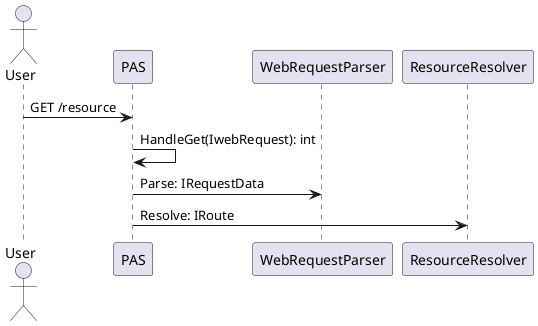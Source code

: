 @startuml

actor User 

User -> PAS: GET /resource
PAS -> PAS : HandleGet(IwebRequest): int
PAS -> WebRequestParser: Parse: IRequestData
PAS -> ResourceResolver: Resolve: IRoute 

' note : GET request
' PAS --> ResourseWebHandler: HandleGet: int

@enduml